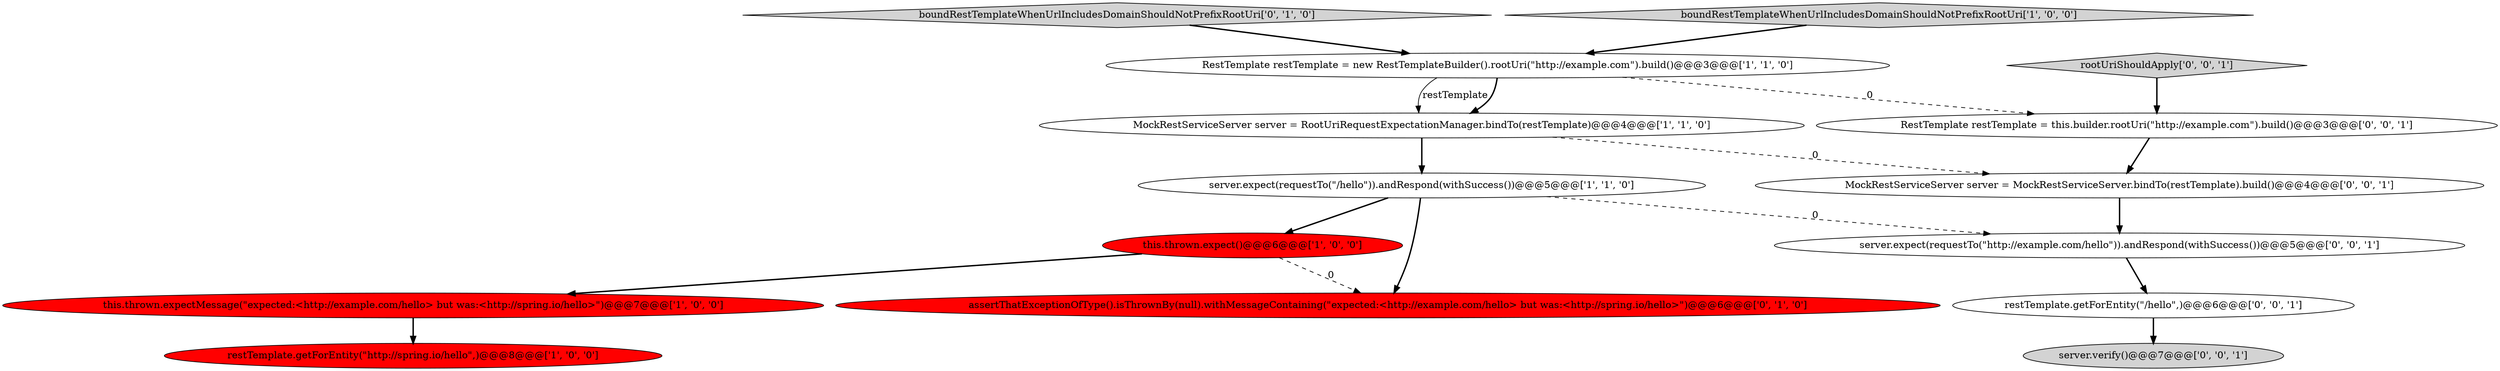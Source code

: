 digraph {
4 [style = filled, label = "this.thrown.expect()@@@6@@@['1', '0', '0']", fillcolor = red, shape = ellipse image = "AAA1AAABBB1BBB"];
12 [style = filled, label = "MockRestServiceServer server = MockRestServiceServer.bindTo(restTemplate).build()@@@4@@@['0', '0', '1']", fillcolor = white, shape = ellipse image = "AAA0AAABBB3BBB"];
14 [style = filled, label = "server.expect(requestTo(\"http://example.com/hello\")).andRespond(withSuccess())@@@5@@@['0', '0', '1']", fillcolor = white, shape = ellipse image = "AAA0AAABBB3BBB"];
7 [style = filled, label = "boundRestTemplateWhenUrlIncludesDomainShouldNotPrefixRootUri['0', '1', '0']", fillcolor = lightgray, shape = diamond image = "AAA0AAABBB2BBB"];
10 [style = filled, label = "RestTemplate restTemplate = this.builder.rootUri(\"http://example.com\").build()@@@3@@@['0', '0', '1']", fillcolor = white, shape = ellipse image = "AAA0AAABBB3BBB"];
8 [style = filled, label = "assertThatExceptionOfType().isThrownBy(null).withMessageContaining(\"expected:<http://example.com/hello> but was:<http://spring.io/hello>\")@@@6@@@['0', '1', '0']", fillcolor = red, shape = ellipse image = "AAA1AAABBB2BBB"];
9 [style = filled, label = "rootUriShouldApply['0', '0', '1']", fillcolor = lightgray, shape = diamond image = "AAA0AAABBB3BBB"];
6 [style = filled, label = "boundRestTemplateWhenUrlIncludesDomainShouldNotPrefixRootUri['1', '0', '0']", fillcolor = lightgray, shape = diamond image = "AAA0AAABBB1BBB"];
13 [style = filled, label = "restTemplate.getForEntity(\"/hello\",)@@@6@@@['0', '0', '1']", fillcolor = white, shape = ellipse image = "AAA0AAABBB3BBB"];
3 [style = filled, label = "MockRestServiceServer server = RootUriRequestExpectationManager.bindTo(restTemplate)@@@4@@@['1', '1', '0']", fillcolor = white, shape = ellipse image = "AAA0AAABBB1BBB"];
11 [style = filled, label = "server.verify()@@@7@@@['0', '0', '1']", fillcolor = lightgray, shape = ellipse image = "AAA0AAABBB3BBB"];
1 [style = filled, label = "restTemplate.getForEntity(\"http://spring.io/hello\",)@@@8@@@['1', '0', '0']", fillcolor = red, shape = ellipse image = "AAA1AAABBB1BBB"];
0 [style = filled, label = "this.thrown.expectMessage(\"expected:<http://example.com/hello> but was:<http://spring.io/hello>\")@@@7@@@['1', '0', '0']", fillcolor = red, shape = ellipse image = "AAA1AAABBB1BBB"];
2 [style = filled, label = "RestTemplate restTemplate = new RestTemplateBuilder().rootUri(\"http://example.com\").build()@@@3@@@['1', '1', '0']", fillcolor = white, shape = ellipse image = "AAA0AAABBB1BBB"];
5 [style = filled, label = "server.expect(requestTo(\"/hello\")).andRespond(withSuccess())@@@5@@@['1', '1', '0']", fillcolor = white, shape = ellipse image = "AAA0AAABBB1BBB"];
2->3 [style = solid, label="restTemplate"];
5->8 [style = bold, label=""];
2->10 [style = dashed, label="0"];
3->5 [style = bold, label=""];
5->14 [style = dashed, label="0"];
14->13 [style = bold, label=""];
4->8 [style = dashed, label="0"];
9->10 [style = bold, label=""];
3->12 [style = dashed, label="0"];
10->12 [style = bold, label=""];
7->2 [style = bold, label=""];
0->1 [style = bold, label=""];
13->11 [style = bold, label=""];
5->4 [style = bold, label=""];
2->3 [style = bold, label=""];
4->0 [style = bold, label=""];
12->14 [style = bold, label=""];
6->2 [style = bold, label=""];
}
